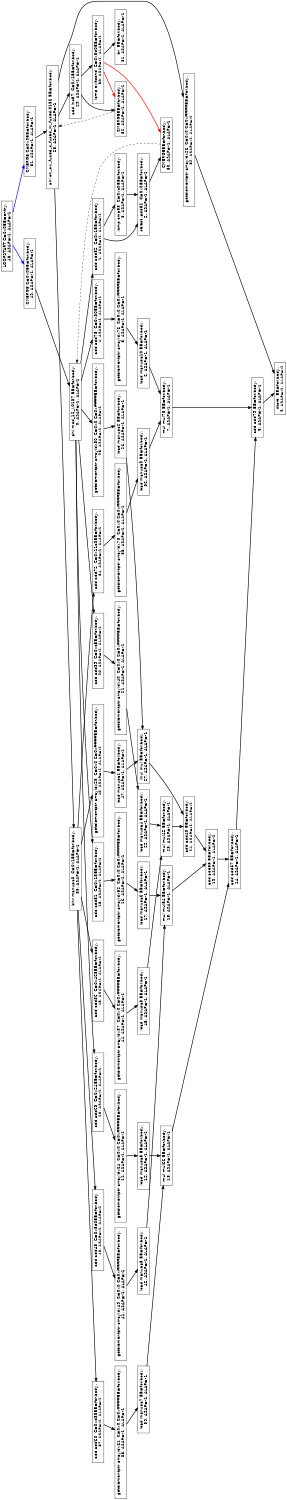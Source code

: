 digraph Region_18 {
	graph [ nslimit = "1000.0",
	orientation = landscape,
		center = true,
	page = "8.5,11",
	compound=true,
	size = "10,7.5" ] ;
"Op_48" [ fontname = "Helvetica" shape = box, label = " LOOPSTART C=0x0BB=entry,
48, ASAP=-1, ALAP=-1"]
"Op_0" [ fontname = "Helvetica" shape = box, label = " phi mod_12_i.0137 BB=for.body,
0, ASAP=-1, ALAP=-1"]
"Op_1" [ fontname = "Helvetica" shape = box, label = " add add82  C=0x1BB=for.body,
1, ASAP=-1, ALAP=-1"]
"Op_2" [ fontname = "Helvetica" shape = box, label = " select .add82  C=0x0BB=for.body,
2, ASAP=-1, ALAP=-1"]
"Op_3" [ fontname = "Helvetica" shape = box, label = " icmp cmp83  C=0xc0BB=for.body,
3, ASAP=-1, ALAP=-1"]
"Op_4" [ fontname = "Helvetica" shape = box, label = " add add75  C=0x30BB=for.body,
4, ASAP=-1, ALAP=-1"]
"Op_5" [ fontname = "Helvetica" shape = box, label = " getelementptr arrayidx76  C=0x0 C=0xffffffffBB=for.body,
5, ASAP=-1, ALAP=-1"]
"Op_6" [ fontname = "Helvetica" shape = box, label = " load manupa10 BB=for.body,
6, ASAP=-1, ALAP=-1"]
"Op_7" [ fontname = "Helvetica" shape = box, label = " mul mul78 BB=for.body,
7, ASAP=-1, ALAP=-1"]
"Op_8" [ fontname = "Helvetica" shape = box, label = " add add79 BB=for.body,
8, ASAP=-1, ALAP=-1"]
"Op_9" [ fontname = "Helvetica" shape = box, label = " store  BB=for.body,
9, ASAP=-1, ALAP=-1"]
"Op_10" [ fontname = "Helvetica" shape = box, label = " add add63  C=0x24BB=for.body,
10, ASAP=-1, ALAP=-1"]
"Op_11" [ fontname = "Helvetica" shape = box, label = " getelementptr arrayidx64  C=0x0 C=0xffffffffBB=for.body,
11, ASAP=-1, ALAP=-1"]
"Op_12" [ fontname = "Helvetica" shape = box, label = " load manupa8 BB=for.body,
12, ASAP=-1, ALAP=-1"]
"Op_13" [ fontname = "Helvetica" shape = box, label = " mul mul66 BB=for.body,
13, ASAP=-1, ALAP=-1"]
"Op_14" [ fontname = "Helvetica" shape = box, label = " add add67 BB=for.body,
14, ASAP=-1, ALAP=-1"]
"Op_15" [ fontname = "Helvetica" shape = box, label = " add add51  C=0x18BB=for.body,
15, ASAP=-1, ALAP=-1"]
"Op_16" [ fontname = "Helvetica" shape = box, label = " getelementptr arrayidx52  C=0x0 C=0xffffffffBB=for.body,
16, ASAP=-1, ALAP=-1"]
"Op_17" [ fontname = "Helvetica" shape = box, label = " load manupa6 BB=for.body,
17, ASAP=-1, ALAP=-1"]
"Op_18" [ fontname = "Helvetica" shape = box, label = " mul mul54 BB=for.body,
18, ASAP=-1, ALAP=-1"]
"Op_19" [ fontname = "Helvetica" shape = box, label = " add add55 BB=for.body,
19, ASAP=-1, ALAP=-1"]
"Op_32" [ fontname = "Helvetica" shape = box, label = " getelementptr arrayidx26  C=0x0 C=0xffffffffBB=for.body,
32, ASAP=-1, ALAP=-1"]
"Op_20" [ fontname = "Helvetica" shape = box, label = " add add39  C=0xcBB=for.body,
20, ASAP=-1, ALAP=-1"]
"Op_21" [ fontname = "Helvetica" shape = box, label = " getelementptr arrayidx40  C=0x0 C=0xffffffffBB=for.body,
21, ASAP=-1, ALAP=-1"]
"Op_22" [ fontname = "Helvetica" shape = box, label = " load manupa4 BB=for.body,
22, ASAP=-1, ALAP=-1"]
"Op_23" [ fontname = "Helvetica" shape = box, label = " mul mul42 BB=for.body,
23, ASAP=-1, ALAP=-1"]
"Op_24" [ fontname = "Helvetica" shape = box, label = " add add43 BB=for.body,
24, ASAP=-1, ALAP=-1"]
"Op_25" [ fontname = "Helvetica" shape = box, label = " getelementptr arrayidx30  C=0x0 C=0xffffffffBB=for.body,
25, ASAP=-1, ALAP=-1"]
"Op_26" [ fontname = "Helvetica" shape = box, label = " load manupa2 BB=for.body,
26, ASAP=-1, ALAP=-1"]
"Op_27" [ fontname = "Helvetica" shape = box, label = " mul mul BB=for.body,
27, ASAP=-1, ALAP=-1"]
"Op_28" [ fontname = "Helvetica" shape = box, label = " phi oh_ow_fused_c_fused_m_fused.0136 BB=for.body,
28, ASAP=-1, ALAP=-1"]
"Op_29" [ fontname = "Helvetica" shape = box, label = " add inc87  C=0x1BB=for.body,
29, ASAP=-1, ALAP=-1"]
"Op_30" [ fontname = "Helvetica" shape = box, label = " icmp exitcond  C=0x8d0BB=for.body,
30, ASAP=-1, ALAP=-1"]
"Op_31" [ fontname = "Helvetica" shape = box, label = " br  BB=for.body,
31, ASAP=-1, ALAP=-1"]
"Op_33" [ fontname = "Helvetica" shape = box, label = " lshr manupa0  C=0x1BB=for.body,
33, ASAP=-1, ALAP=-1"]
"Op_34" [ fontname = "Helvetica" shape = box, label = " add add72  C=0x11a0BB=for.body,
34, ASAP=-1, ALAP=-1"]
"Op_35" [ fontname = "Helvetica" shape = box, label = " getelementptr arrayidx73  C=0x0 C=0xffffffffBB=for.body,
35, ASAP=-1, ALAP=-1"]
"Op_36" [ fontname = "Helvetica" shape = box, label = " load manupa9 BB=for.body,
36, ASAP=-1, ALAP=-1"]
"Op_37" [ fontname = "Helvetica" shape = box, label = " add add60  C=0xd38BB=for.body,
37, ASAP=-1, ALAP=-1"]
"Op_38" [ fontname = "Helvetica" shape = box, label = " getelementptr arrayidx61  C=0x0 C=0xffffffffBB=for.body,
38, ASAP=-1, ALAP=-1"]
"Op_39" [ fontname = "Helvetica" shape = box, label = " load manupa7 BB=for.body,
39, ASAP=-1, ALAP=-1"]
"Op_40" [ fontname = "Helvetica" shape = box, label = " add add48  C=0x8d0BB=for.body,
40, ASAP=-1, ALAP=-1"]
"Op_41" [ fontname = "Helvetica" shape = box, label = " getelementptr arrayidx49  C=0x0 C=0xffffffffBB=for.body,
41, ASAP=-1, ALAP=-1"]
"Op_42" [ fontname = "Helvetica" shape = box, label = " load manupa5 BB=for.body,
42, ASAP=-1, ALAP=-1"]
"Op_43" [ fontname = "Helvetica" shape = box, label = " add add36  C=0x468BB=for.body,
43, ASAP=-1, ALAP=-1"]
"Op_44" [ fontname = "Helvetica" shape = box, label = " getelementptr arrayidx37  C=0x0 C=0xffffffffBB=for.body,
44, ASAP=-1, ALAP=-1"]
"Op_45" [ fontname = "Helvetica" shape = box, label = " load manupa3 BB=for.body,
45, ASAP=-1, ALAP=-1"]
"Op_46" [ fontname = "Helvetica" shape = box, label = " getelementptr arrayidx28  C=0x0 C=0xffffffffBB=for.body,
46, ASAP=-1, ALAP=-1"]
"Op_47" [ fontname = "Helvetica" shape = box, label = " load manupa1 BB=for.body,
47, ASAP=-1, ALAP=-1"]
"Op_49" [ fontname = "Helvetica" shape = box, label = " CMERGE C=0x0BB=for.body,
49, ASAP=-1, ALAP=-1"]
"Op_50" [ fontname = "Helvetica" shape = box, label = " CMERGEBB=for.body,
50, ASAP=-1, ALAP=-1"]
"Op_51" [ fontname = "Helvetica" shape = box, label = " CMERGE C=0x0BB=for.body,
51, ASAP=-1, ALAP=-1"]
"Op_52" [ fontname = "Helvetica" shape = box, label = " CMERGEBB=for.body,
52, ASAP=-1, ALAP=-1"]
"Op_0" -> "Op_1" [style = bold, color = black];
"Op_0" -> "Op_4" [style = bold, color = black];
"Op_0" -> "Op_10" [style = bold, color = black];
"Op_0" -> "Op_15" [style = bold, color = black];
"Op_0" -> "Op_20" [style = bold, color = black];
"Op_0" -> "Op_25" [style = bold, color = black];
"Op_1" -> "Op_2" [style = bold, color = black];
"Op_1" -> "Op_3" [style = bold, color = black];
"Op_2" -> "Op_50" [style = bold, color = black];
"Op_3" -> "Op_2" [style = bold, color = black];
"Op_4" -> "Op_5" [style = bold, color = black];
"Op_5" -> "Op_6" [style = bold, color = black];
"Op_6" -> "Op_7" [style = bold, color = black];
"Op_7" -> "Op_8" [style = bold, color = black];
"Op_8" -> "Op_9" [style = bold, color = black];
"Op_10" -> "Op_11" [style = bold, color = black];
"Op_11" -> "Op_12" [style = bold, color = black];
"Op_12" -> "Op_13" [style = bold, color = black];
"Op_13" -> "Op_14" [style = bold, color = black];
"Op_14" -> "Op_8" [style = bold, color = black];
"Op_15" -> "Op_16" [style = bold, color = black];
"Op_16" -> "Op_17" [style = bold, color = black];
"Op_17" -> "Op_18" [style = bold, color = black];
"Op_18" -> "Op_19" [style = bold, color = black];
"Op_19" -> "Op_14" [style = bold, color = black];
"Op_20" -> "Op_21" [style = bold, color = black];
"Op_21" -> "Op_22" [style = bold, color = black];
"Op_22" -> "Op_23" [style = bold, color = black];
"Op_23" -> "Op_24" [style = bold, color = black];
"Op_24" -> "Op_19" [style = bold, color = black];
"Op_25" -> "Op_26" [style = bold, color = black];
"Op_26" -> "Op_27" [style = bold, color = black];
"Op_27" -> "Op_24" [style = bold, color = black];
"Op_28" -> "Op_29" [style = bold, color = black];
"Op_28" -> "Op_32" [style = bold, color = black];
"Op_28" -> "Op_33" [style = bold, color = black];
"Op_29" -> "Op_30" [style = bold, color = black];
"Op_29" -> "Op_52" [style = bold, color = black];
"Op_30" -> "Op_31" [style = bold, color = black];
"Op_30" -> "Op_50" [style = bold, color = red];
"Op_30" -> "Op_52" [style = bold, color = red];
"Op_32" -> "Op_9" [style = bold, color = black];
"Op_33" -> "Op_34" [style = bold, color = black];
"Op_33" -> "Op_37" [style = bold, color = black];
"Op_33" -> "Op_40" [style = bold, color = black];
"Op_33" -> "Op_43" [style = bold, color = black];
"Op_33" -> "Op_46" [style = bold, color = black];
"Op_34" -> "Op_35" [style = bold, color = black];
"Op_35" -> "Op_36" [style = bold, color = black];
"Op_36" -> "Op_7" [style = bold, color = black];
"Op_37" -> "Op_38" [style = bold, color = black];
"Op_38" -> "Op_39" [style = bold, color = black];
"Op_39" -> "Op_13" [style = bold, color = black];
"Op_40" -> "Op_41" [style = bold, color = black];
"Op_41" -> "Op_42" [style = bold, color = black];
"Op_42" -> "Op_18" [style = bold, color = black];
"Op_43" -> "Op_44" [style = bold, color = black];
"Op_44" -> "Op_45" [style = bold, color = black];
"Op_45" -> "Op_23" [style = bold, color = black];
"Op_46" -> "Op_47" [style = bold, color = black];
"Op_47" -> "Op_27" [style = bold, color = black];
"Op_48" -> "Op_49" [style = bold, color = blue];
"Op_48" -> "Op_51" [style = bold, color = blue];
"Op_49" -> "Op_0" [style = bold, color = black];
"Op_50" -> "Op_0" [style = dashed, color = black];
"Op_51" -> "Op_28" [style = bold, color = black];
"Op_52" -> "Op_28" [style = dashed, color = black];
}
